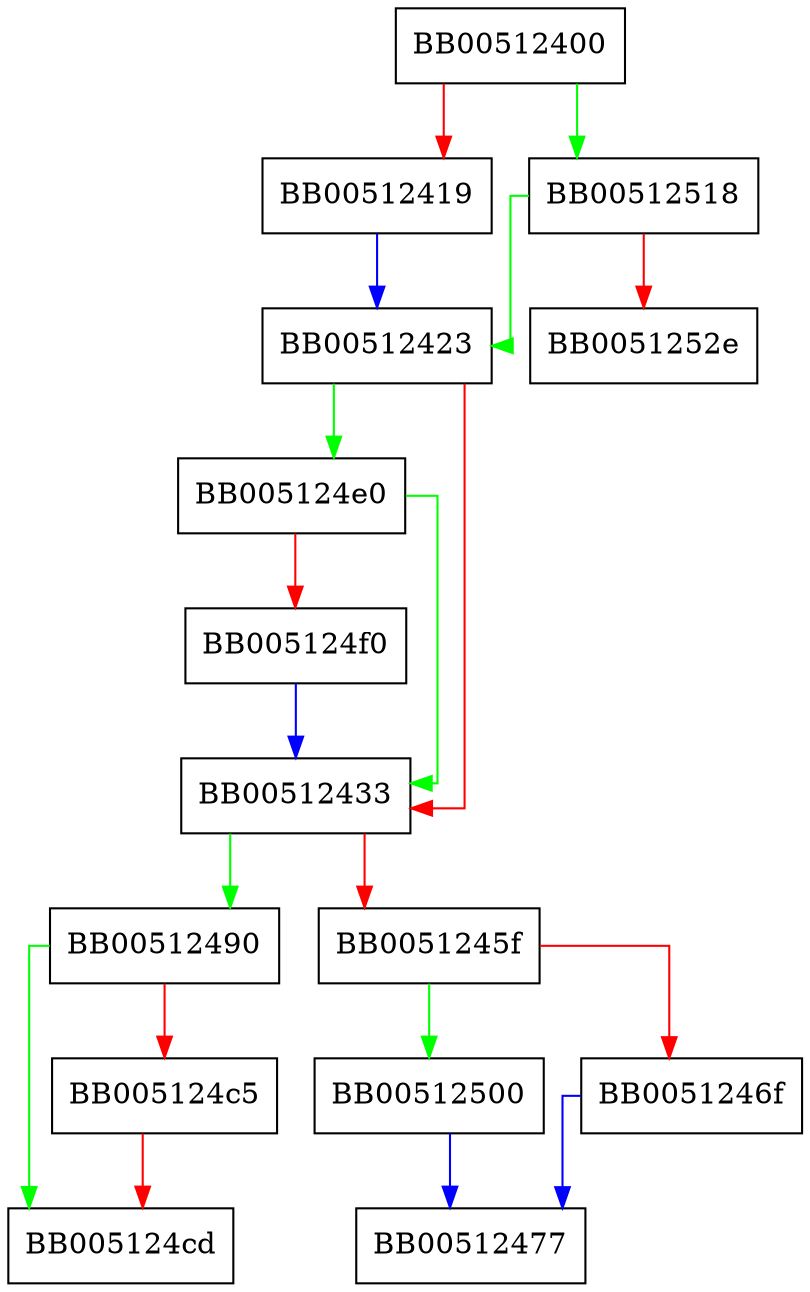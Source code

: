 digraph BN_to_ASN1_INTEGER {
  node [shape="box"];
  graph [splines=ortho];
  BB00512400 -> BB00512518 [color="green"];
  BB00512400 -> BB00512419 [color="red"];
  BB00512419 -> BB00512423 [color="blue"];
  BB00512423 -> BB005124e0 [color="green"];
  BB00512423 -> BB00512433 [color="red"];
  BB00512433 -> BB00512490 [color="green"];
  BB00512433 -> BB0051245f [color="red"];
  BB0051245f -> BB00512500 [color="green"];
  BB0051245f -> BB0051246f [color="red"];
  BB0051246f -> BB00512477 [color="blue"];
  BB00512490 -> BB005124cd [color="green"];
  BB00512490 -> BB005124c5 [color="red"];
  BB005124c5 -> BB005124cd [color="red"];
  BB005124e0 -> BB00512433 [color="green"];
  BB005124e0 -> BB005124f0 [color="red"];
  BB005124f0 -> BB00512433 [color="blue"];
  BB00512500 -> BB00512477 [color="blue"];
  BB00512518 -> BB00512423 [color="green"];
  BB00512518 -> BB0051252e [color="red"];
}